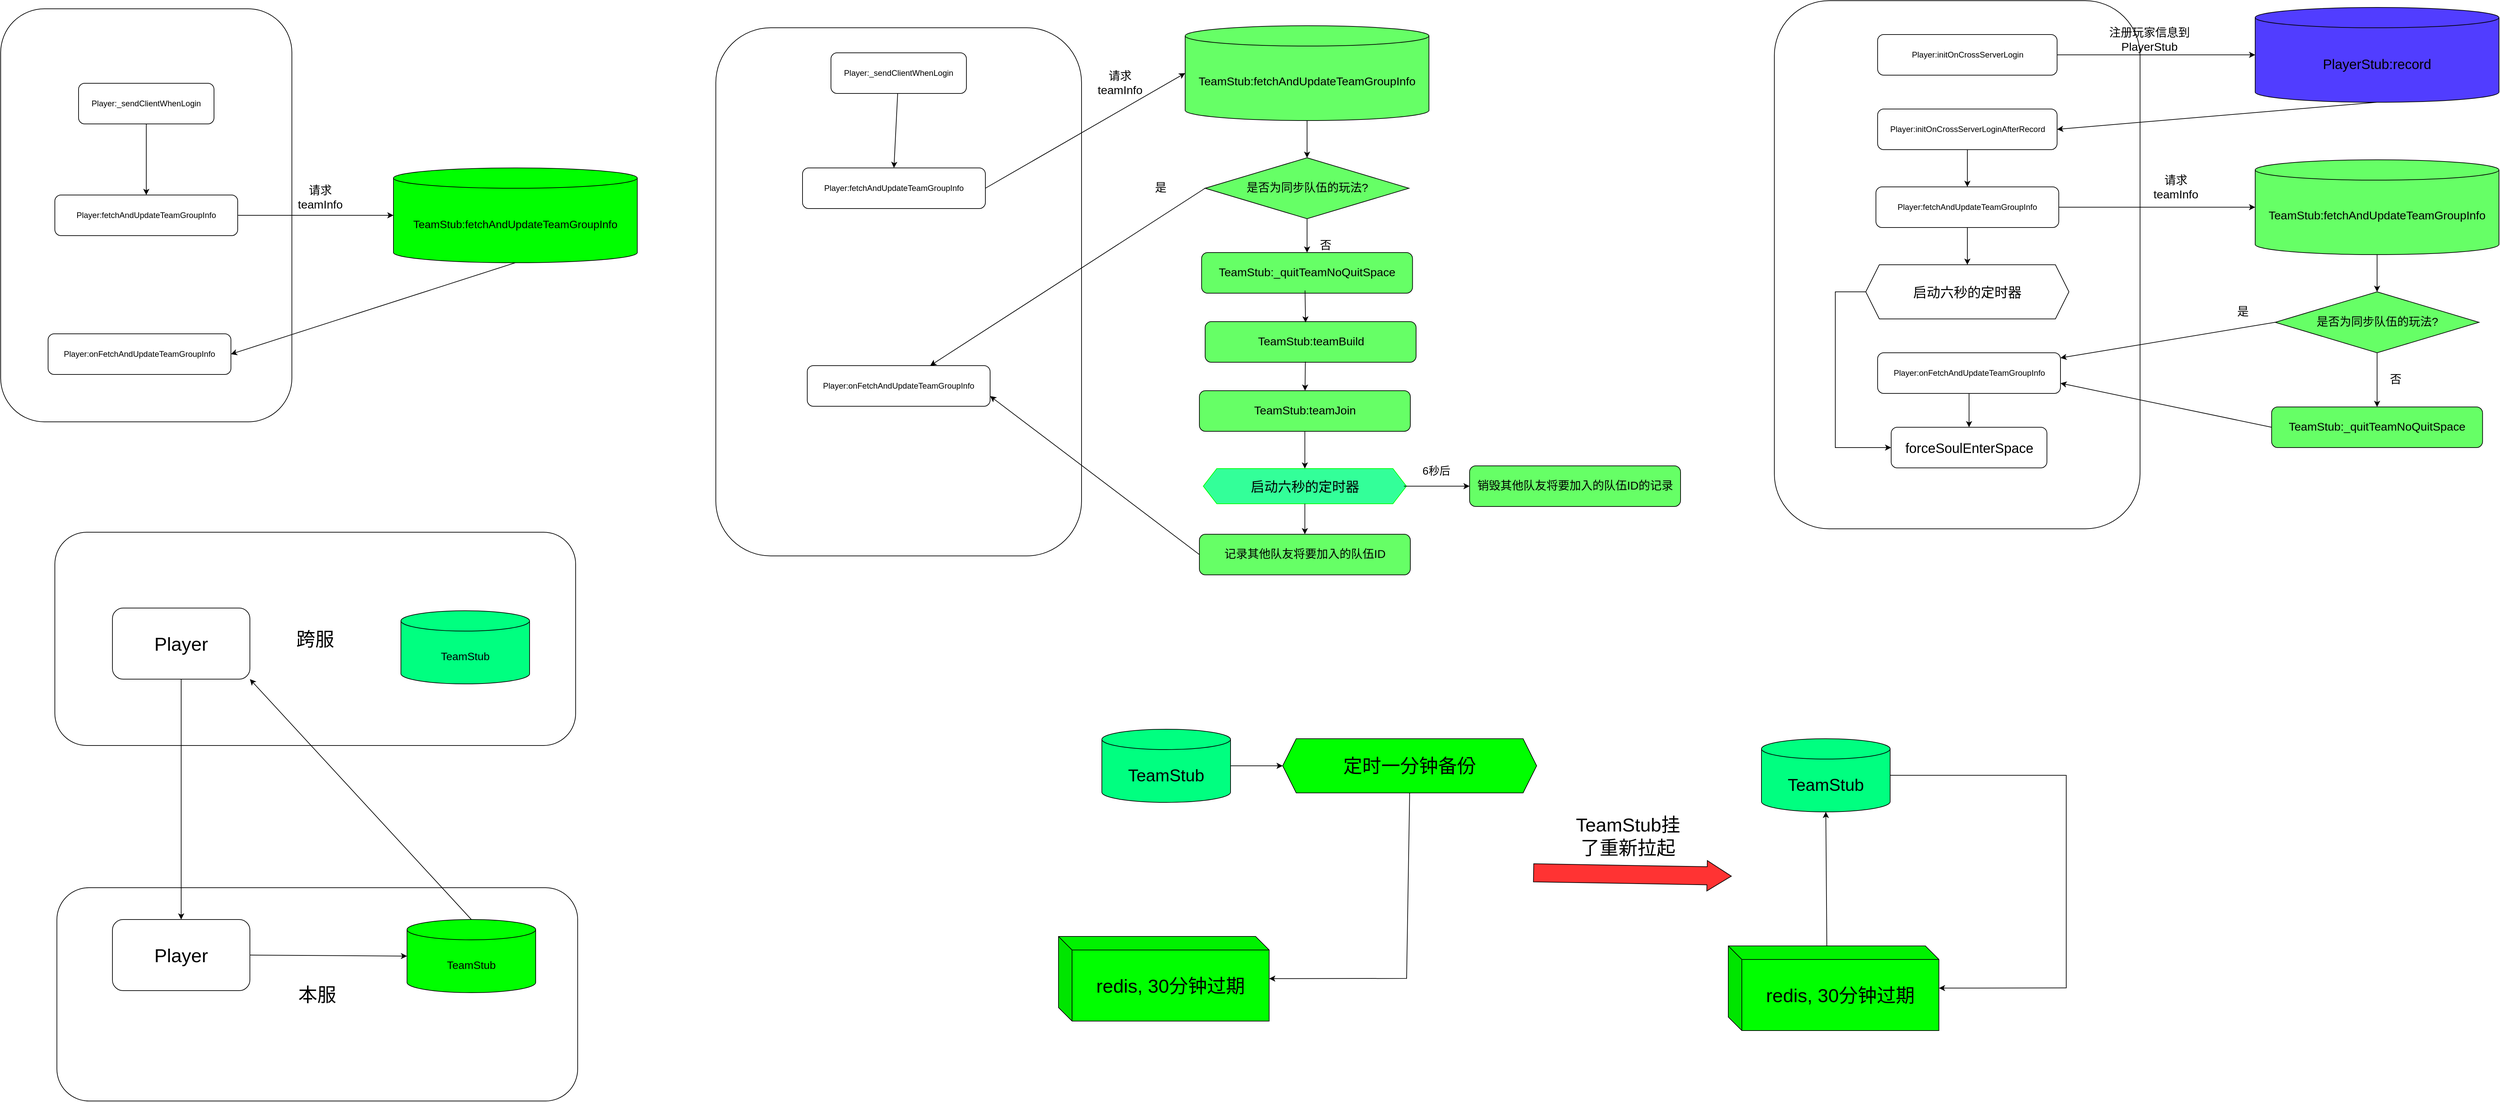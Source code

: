 <mxfile version="20.0.4" type="github">
  <diagram id="rwdfcXLqar5d2yC7gLK0" name="Page-1">
    <mxGraphModel dx="1677" dy="1158" grid="0" gridSize="10" guides="1" tooltips="1" connect="1" arrows="1" fold="1" page="1" pageScale="1" pageWidth="1200" pageHeight="1920" math="0" shadow="0">
      <root>
        <mxCell id="0" />
        <mxCell id="1" parent="0" />
        <mxCell id="VfFvClQi_rvXctgVRvRW-2" value="" style="rounded=1;whiteSpace=wrap;html=1;" vertex="1" parent="1">
          <mxGeometry x="20" y="20" width="430" height="610" as="geometry" />
        </mxCell>
        <mxCell id="VfFvClQi_rvXctgVRvRW-3" value="Player:_sendClientWhenLogin" style="rounded=1;whiteSpace=wrap;html=1;" vertex="1" parent="1">
          <mxGeometry x="135" y="130" width="200" height="60" as="geometry" />
        </mxCell>
        <mxCell id="VfFvClQi_rvXctgVRvRW-6" value="&lt;font style=&quot;font-size: 16px;&quot;&gt;TeamStub:fetchAndUpdateTeamGroupInfo&lt;/font&gt;" style="shape=cylinder3;whiteSpace=wrap;html=1;boundedLbl=1;backgroundOutline=1;size=15;fillColor=#00FF00;" vertex="1" parent="1">
          <mxGeometry x="600" y="255" width="360" height="140" as="geometry" />
        </mxCell>
        <mxCell id="VfFvClQi_rvXctgVRvRW-7" value="Player:onFetchAndUpdateTeamGroupInfo" style="rounded=1;whiteSpace=wrap;html=1;" vertex="1" parent="1">
          <mxGeometry x="90" y="500" width="270" height="60" as="geometry" />
        </mxCell>
        <mxCell id="VfFvClQi_rvXctgVRvRW-10" value="" style="endArrow=classic;html=1;rounded=0;entryX=0;entryY=0.5;entryDx=0;entryDy=0;exitX=1;exitY=0.5;exitDx=0;exitDy=0;entryPerimeter=0;" edge="1" parent="1" source="VfFvClQi_rvXctgVRvRW-5" target="VfFvClQi_rvXctgVRvRW-6">
          <mxGeometry width="50" height="50" relative="1" as="geometry">
            <mxPoint x="380" y="320" as="sourcePoint" />
            <mxPoint x="380" y="390" as="targetPoint" />
          </mxGeometry>
        </mxCell>
        <mxCell id="VfFvClQi_rvXctgVRvRW-11" value="" style="endArrow=classic;html=1;rounded=0;exitX=0.5;exitY=1;exitDx=0;exitDy=0;exitPerimeter=0;entryX=1;entryY=0.5;entryDx=0;entryDy=0;" edge="1" parent="1" source="VfFvClQi_rvXctgVRvRW-6" target="VfFvClQi_rvXctgVRvRW-7">
          <mxGeometry width="50" height="50" relative="1" as="geometry">
            <mxPoint x="520" y="540" as="sourcePoint" />
            <mxPoint x="570" y="490" as="targetPoint" />
          </mxGeometry>
        </mxCell>
        <mxCell id="VfFvClQi_rvXctgVRvRW-5" value="Player:fetchAndUpdateTeamGroupInfo" style="rounded=1;whiteSpace=wrap;html=1;" vertex="1" parent="1">
          <mxGeometry x="100" y="295" width="270" height="60" as="geometry" />
        </mxCell>
        <mxCell id="VfFvClQi_rvXctgVRvRW-17" value="" style="endArrow=classic;html=1;rounded=0;exitX=0.5;exitY=1;exitDx=0;exitDy=0;entryX=0.5;entryY=0;entryDx=0;entryDy=0;" edge="1" parent="1" source="VfFvClQi_rvXctgVRvRW-3" target="VfFvClQi_rvXctgVRvRW-5">
          <mxGeometry width="50" height="50" relative="1" as="geometry">
            <mxPoint x="220" y="250" as="sourcePoint" />
            <mxPoint x="240" y="290" as="targetPoint" />
          </mxGeometry>
        </mxCell>
        <mxCell id="VfFvClQi_rvXctgVRvRW-18" value="" style="rounded=1;whiteSpace=wrap;html=1;" vertex="1" parent="1">
          <mxGeometry x="2639" y="8" width="540" height="780" as="geometry" />
        </mxCell>
        <mxCell id="VfFvClQi_rvXctgVRvRW-19" value="Player:initOnCrossServerLoginAfterRecord" style="rounded=1;whiteSpace=wrap;html=1;" vertex="1" parent="1">
          <mxGeometry x="2791.5" y="168" width="265" height="60" as="geometry" />
        </mxCell>
        <mxCell id="VfFvClQi_rvXctgVRvRW-20" value="&lt;font style=&quot;font-size: 17px;&quot;&gt;TeamStub:fetchAndUpdateTeamGroupInfo&lt;/font&gt;" style="shape=cylinder3;whiteSpace=wrap;html=1;boundedLbl=1;backgroundOutline=1;size=15;fillColor=#66FF66;" vertex="1" parent="1">
          <mxGeometry x="3349" y="243" width="360" height="140" as="geometry" />
        </mxCell>
        <mxCell id="VfFvClQi_rvXctgVRvRW-21" value="Player:onFetchAndUpdateTeamGroupInfo" style="rounded=1;whiteSpace=wrap;html=1;" vertex="1" parent="1">
          <mxGeometry x="2791.5" y="528" width="270" height="60" as="geometry" />
        </mxCell>
        <mxCell id="VfFvClQi_rvXctgVRvRW-22" value="" style="endArrow=classic;html=1;rounded=0;entryX=0;entryY=0.5;entryDx=0;entryDy=0;exitX=1;exitY=0.5;exitDx=0;exitDy=0;entryPerimeter=0;" edge="1" parent="1" source="VfFvClQi_rvXctgVRvRW-24" target="VfFvClQi_rvXctgVRvRW-20">
          <mxGeometry width="50" height="50" relative="1" as="geometry">
            <mxPoint x="3069" y="308" as="sourcePoint" />
            <mxPoint x="3069" y="378" as="targetPoint" />
          </mxGeometry>
        </mxCell>
        <mxCell id="VfFvClQi_rvXctgVRvRW-23" value="" style="endArrow=classic;html=1;rounded=0;exitX=0.5;exitY=1;exitDx=0;exitDy=0;exitPerimeter=0;" edge="1" parent="1" source="VfFvClQi_rvXctgVRvRW-20" target="VfFvClQi_rvXctgVRvRW-45">
          <mxGeometry width="50" height="50" relative="1" as="geometry">
            <mxPoint x="3209" y="528" as="sourcePoint" />
            <mxPoint x="3259" y="478" as="targetPoint" />
          </mxGeometry>
        </mxCell>
        <mxCell id="VfFvClQi_rvXctgVRvRW-24" value="Player:fetchAndUpdateTeamGroupInfo" style="rounded=1;whiteSpace=wrap;html=1;" vertex="1" parent="1">
          <mxGeometry x="2789" y="283" width="270" height="60" as="geometry" />
        </mxCell>
        <mxCell id="VfFvClQi_rvXctgVRvRW-25" value="" style="endArrow=classic;html=1;rounded=0;exitX=0.5;exitY=1;exitDx=0;exitDy=0;entryX=0.5;entryY=0;entryDx=0;entryDy=0;" edge="1" parent="1" source="VfFvClQi_rvXctgVRvRW-19" target="VfFvClQi_rvXctgVRvRW-24">
          <mxGeometry width="50" height="50" relative="1" as="geometry">
            <mxPoint x="2909" y="238" as="sourcePoint" />
            <mxPoint x="2929" y="278" as="targetPoint" />
          </mxGeometry>
        </mxCell>
        <mxCell id="VfFvClQi_rvXctgVRvRW-26" value="&lt;font style=&quot;font-size: 20px;&quot;&gt;PlayerStub:record&lt;/font&gt;" style="shape=cylinder3;whiteSpace=wrap;html=1;boundedLbl=1;backgroundOutline=1;size=15;fillColor=#513DFF;" vertex="1" parent="1">
          <mxGeometry x="3349" y="18" width="360" height="140" as="geometry" />
        </mxCell>
        <mxCell id="VfFvClQi_rvXctgVRvRW-27" value="Player:initOnCrossServerLogin" style="rounded=1;whiteSpace=wrap;html=1;" vertex="1" parent="1">
          <mxGeometry x="2791.5" y="58" width="265" height="60" as="geometry" />
        </mxCell>
        <mxCell id="VfFvClQi_rvXctgVRvRW-28" value="启动六秒的定时器" style="shape=hexagon;perimeter=hexagonPerimeter2;whiteSpace=wrap;html=1;fixedSize=1;fontSize=20;" vertex="1" parent="1">
          <mxGeometry x="2774" y="398" width="300" height="80" as="geometry" />
        </mxCell>
        <mxCell id="VfFvClQi_rvXctgVRvRW-29" value="forceSoulEnterSpace" style="rounded=1;whiteSpace=wrap;html=1;fontSize=20;" vertex="1" parent="1">
          <mxGeometry x="2811.5" y="638" width="230" height="60" as="geometry" />
        </mxCell>
        <mxCell id="VfFvClQi_rvXctgVRvRW-30" value="" style="endArrow=classic;html=1;rounded=0;fontSize=17;entryX=0;entryY=0.5;entryDx=0;entryDy=0;entryPerimeter=0;" edge="1" parent="1" source="VfFvClQi_rvXctgVRvRW-27" target="VfFvClQi_rvXctgVRvRW-26">
          <mxGeometry width="50" height="50" relative="1" as="geometry">
            <mxPoint x="3099" y="88" as="sourcePoint" />
            <mxPoint x="3149" y="38" as="targetPoint" />
          </mxGeometry>
        </mxCell>
        <mxCell id="VfFvClQi_rvXctgVRvRW-32" value="" style="endArrow=classic;html=1;rounded=0;fontSize=17;exitX=0.5;exitY=1;exitDx=0;exitDy=0;exitPerimeter=0;entryX=1;entryY=0.5;entryDx=0;entryDy=0;" edge="1" parent="1" source="VfFvClQi_rvXctgVRvRW-26" target="VfFvClQi_rvXctgVRvRW-19">
          <mxGeometry width="50" height="50" relative="1" as="geometry">
            <mxPoint x="3229" y="228" as="sourcePoint" />
            <mxPoint x="3279" y="178" as="targetPoint" />
          </mxGeometry>
        </mxCell>
        <mxCell id="VfFvClQi_rvXctgVRvRW-33" value="" style="endArrow=classic;html=1;rounded=0;fontSize=17;entryX=0.5;entryY=0;entryDx=0;entryDy=0;exitX=0.5;exitY=1;exitDx=0;exitDy=0;" edge="1" parent="1" source="VfFvClQi_rvXctgVRvRW-24" target="VfFvClQi_rvXctgVRvRW-28">
          <mxGeometry width="50" height="50" relative="1" as="geometry">
            <mxPoint x="2899" y="378" as="sourcePoint" />
            <mxPoint x="2949" y="328" as="targetPoint" />
          </mxGeometry>
        </mxCell>
        <mxCell id="VfFvClQi_rvXctgVRvRW-40" value="" style="endArrow=classic;html=1;rounded=0;fontSize=17;exitX=0.5;exitY=1;exitDx=0;exitDy=0;" edge="1" parent="1" source="VfFvClQi_rvXctgVRvRW-21" target="VfFvClQi_rvXctgVRvRW-29">
          <mxGeometry width="50" height="50" relative="1" as="geometry">
            <mxPoint x="2909" y="648" as="sourcePoint" />
            <mxPoint x="2959" y="598" as="targetPoint" />
          </mxGeometry>
        </mxCell>
        <mxCell id="VfFvClQi_rvXctgVRvRW-41" value="" style="endArrow=classic;html=1;rounded=0;fontSize=17;exitX=0;exitY=0.5;exitDx=0;exitDy=0;entryX=0;entryY=0.5;entryDx=0;entryDy=0;" edge="1" parent="1" source="VfFvClQi_rvXctgVRvRW-28" target="VfFvClQi_rvXctgVRvRW-29">
          <mxGeometry width="50" height="50" relative="1" as="geometry">
            <mxPoint x="2699" y="468" as="sourcePoint" />
            <mxPoint x="2729" y="678" as="targetPoint" />
            <Array as="points">
              <mxPoint x="2729" y="438" />
              <mxPoint x="2729" y="668" />
            </Array>
          </mxGeometry>
        </mxCell>
        <mxCell id="VfFvClQi_rvXctgVRvRW-42" value="请求teamInfo" style="text;html=1;strokeColor=none;fillColor=none;align=center;verticalAlign=middle;whiteSpace=wrap;rounded=0;fontSize=17;" vertex="1" parent="1">
          <mxGeometry x="462" y="284" width="60" height="30" as="geometry" />
        </mxCell>
        <mxCell id="VfFvClQi_rvXctgVRvRW-43" value="注册玩家信息到PlayerStub" style="text;html=1;strokeColor=none;fillColor=none;align=center;verticalAlign=middle;whiteSpace=wrap;rounded=0;fontSize=17;" vertex="1" parent="1">
          <mxGeometry x="3109" y="51" width="168" height="30" as="geometry" />
        </mxCell>
        <mxCell id="VfFvClQi_rvXctgVRvRW-44" value="请求teamInfo" style="text;html=1;strokeColor=none;fillColor=none;align=center;verticalAlign=middle;whiteSpace=wrap;rounded=0;fontSize=17;" vertex="1" parent="1">
          <mxGeometry x="3202" y="269" width="60" height="30" as="geometry" />
        </mxCell>
        <mxCell id="VfFvClQi_rvXctgVRvRW-45" value="是否为同步队伍的玩法?" style="rhombus;whiteSpace=wrap;html=1;fontSize=17;fillColor=#66FF66;" vertex="1" parent="1">
          <mxGeometry x="3378.5" y="438" width="301" height="90" as="geometry" />
        </mxCell>
        <mxCell id="VfFvClQi_rvXctgVRvRW-47" value="TeamStub:_quitTeamNoQuitSpace" style="rounded=1;whiteSpace=wrap;html=1;fontSize=17;fillColor=#66FF66;" vertex="1" parent="1">
          <mxGeometry x="3373.25" y="608" width="311.5" height="60" as="geometry" />
        </mxCell>
        <mxCell id="VfFvClQi_rvXctgVRvRW-48" value="" style="endArrow=classic;html=1;rounded=0;fontSize=17;entryX=0.5;entryY=0;entryDx=0;entryDy=0;exitX=0.5;exitY=1;exitDx=0;exitDy=0;" edge="1" parent="1" source="VfFvClQi_rvXctgVRvRW-45" target="VfFvClQi_rvXctgVRvRW-47">
          <mxGeometry width="50" height="50" relative="1" as="geometry">
            <mxPoint x="3525" y="525" as="sourcePoint" />
            <mxPoint x="3525" y="588" as="targetPoint" />
          </mxGeometry>
        </mxCell>
        <mxCell id="VfFvClQi_rvXctgVRvRW-49" value="" style="endArrow=classic;html=1;rounded=0;fontSize=17;exitX=0;exitY=0.5;exitDx=0;exitDy=0;" edge="1" parent="1" source="VfFvClQi_rvXctgVRvRW-45" target="VfFvClQi_rvXctgVRvRW-21">
          <mxGeometry width="50" height="50" relative="1" as="geometry">
            <mxPoint x="3235" y="532" as="sourcePoint" />
            <mxPoint x="3285" y="482" as="targetPoint" />
          </mxGeometry>
        </mxCell>
        <mxCell id="VfFvClQi_rvXctgVRvRW-50" value="" style="endArrow=classic;html=1;rounded=0;fontSize=17;exitX=0;exitY=0.5;exitDx=0;exitDy=0;entryX=1;entryY=0.75;entryDx=0;entryDy=0;" edge="1" parent="1" source="VfFvClQi_rvXctgVRvRW-47" target="VfFvClQi_rvXctgVRvRW-21">
          <mxGeometry width="50" height="50" relative="1" as="geometry">
            <mxPoint x="3190" y="638" as="sourcePoint" />
            <mxPoint x="3240" y="588" as="targetPoint" />
          </mxGeometry>
        </mxCell>
        <mxCell id="VfFvClQi_rvXctgVRvRW-51" value="否" style="text;html=1;strokeColor=none;fillColor=none;align=center;verticalAlign=middle;whiteSpace=wrap;rounded=0;fontSize=17;" vertex="1" parent="1">
          <mxGeometry x="3533" y="553" width="47" height="30" as="geometry" />
        </mxCell>
        <mxCell id="VfFvClQi_rvXctgVRvRW-52" value="是" style="text;html=1;strokeColor=none;fillColor=none;align=center;verticalAlign=middle;whiteSpace=wrap;rounded=0;fontSize=17;" vertex="1" parent="1">
          <mxGeometry x="3301" y="453" width="60" height="30" as="geometry" />
        </mxCell>
        <mxCell id="VfFvClQi_rvXctgVRvRW-54" value="" style="rounded=1;whiteSpace=wrap;html=1;" vertex="1" parent="1">
          <mxGeometry x="1076" y="48" width="540" height="780" as="geometry" />
        </mxCell>
        <mxCell id="VfFvClQi_rvXctgVRvRW-56" value="&lt;font style=&quot;font-size: 17px;&quot;&gt;TeamStub:fetchAndUpdateTeamGroupInfo&lt;/font&gt;" style="shape=cylinder3;whiteSpace=wrap;html=1;boundedLbl=1;backgroundOutline=1;size=15;fillColor=#66FF66;" vertex="1" parent="1">
          <mxGeometry x="1769" y="45" width="360" height="140" as="geometry" />
        </mxCell>
        <mxCell id="VfFvClQi_rvXctgVRvRW-57" value="Player:onFetchAndUpdateTeamGroupInfo" style="rounded=1;whiteSpace=wrap;html=1;" vertex="1" parent="1">
          <mxGeometry x="1211" y="547" width="270" height="60" as="geometry" />
        </mxCell>
        <mxCell id="VfFvClQi_rvXctgVRvRW-58" value="" style="endArrow=classic;html=1;rounded=0;entryX=0;entryY=0.5;entryDx=0;entryDy=0;exitX=1;exitY=0.5;exitDx=0;exitDy=0;entryPerimeter=0;" edge="1" parent="1" source="VfFvClQi_rvXctgVRvRW-60" target="VfFvClQi_rvXctgVRvRW-56">
          <mxGeometry width="50" height="50" relative="1" as="geometry">
            <mxPoint x="1491" y="251" as="sourcePoint" />
            <mxPoint x="1491" y="321" as="targetPoint" />
          </mxGeometry>
        </mxCell>
        <mxCell id="VfFvClQi_rvXctgVRvRW-59" value="" style="endArrow=classic;html=1;rounded=0;exitX=0.5;exitY=1;exitDx=0;exitDy=0;exitPerimeter=0;" edge="1" parent="1" source="VfFvClQi_rvXctgVRvRW-56" target="VfFvClQi_rvXctgVRvRW-73">
          <mxGeometry width="50" height="50" relative="1" as="geometry">
            <mxPoint x="1629" y="330" as="sourcePoint" />
            <mxPoint x="1679" y="280" as="targetPoint" />
          </mxGeometry>
        </mxCell>
        <mxCell id="VfFvClQi_rvXctgVRvRW-60" value="Player:fetchAndUpdateTeamGroupInfo" style="rounded=1;whiteSpace=wrap;html=1;" vertex="1" parent="1">
          <mxGeometry x="1204" y="255" width="270" height="60" as="geometry" />
        </mxCell>
        <mxCell id="VfFvClQi_rvXctgVRvRW-61" value="" style="endArrow=classic;html=1;rounded=0;entryX=0.5;entryY=0;entryDx=0;entryDy=0;" edge="1" parent="1" source="VfFvClQi_rvXctgVRvRW-80" target="VfFvClQi_rvXctgVRvRW-60">
          <mxGeometry width="50" height="50" relative="1" as="geometry">
            <mxPoint x="1331" y="181" as="sourcePoint" />
            <mxPoint x="1351" y="221" as="targetPoint" />
          </mxGeometry>
        </mxCell>
        <mxCell id="VfFvClQi_rvXctgVRvRW-72" value="请求teamInfo" style="text;html=1;strokeColor=none;fillColor=none;align=center;verticalAlign=middle;whiteSpace=wrap;rounded=0;fontSize=17;" vertex="1" parent="1">
          <mxGeometry x="1643" y="115" width="60" height="30" as="geometry" />
        </mxCell>
        <mxCell id="VfFvClQi_rvXctgVRvRW-73" value="是否为同步队伍的玩法?" style="rhombus;whiteSpace=wrap;html=1;fontSize=17;fillColor=#66FF66;" vertex="1" parent="1">
          <mxGeometry x="1798.5" y="240" width="301" height="90" as="geometry" />
        </mxCell>
        <mxCell id="VfFvClQi_rvXctgVRvRW-74" value="TeamStub:_quitTeamNoQuitSpace" style="rounded=1;whiteSpace=wrap;html=1;fontSize=17;fillColor=#66FF66;" vertex="1" parent="1">
          <mxGeometry x="1793.25" y="380" width="311.5" height="60" as="geometry" />
        </mxCell>
        <mxCell id="VfFvClQi_rvXctgVRvRW-75" value="" style="endArrow=classic;html=1;rounded=0;fontSize=17;entryX=0.5;entryY=0;entryDx=0;entryDy=0;exitX=0.5;exitY=1;exitDx=0;exitDy=0;" edge="1" parent="1" source="VfFvClQi_rvXctgVRvRW-73" target="VfFvClQi_rvXctgVRvRW-74">
          <mxGeometry width="50" height="50" relative="1" as="geometry">
            <mxPoint x="1945" y="327" as="sourcePoint" />
            <mxPoint x="1945" y="390" as="targetPoint" />
          </mxGeometry>
        </mxCell>
        <mxCell id="VfFvClQi_rvXctgVRvRW-76" value="" style="endArrow=classic;html=1;rounded=0;fontSize=17;exitX=0;exitY=0.5;exitDx=0;exitDy=0;" edge="1" parent="1" source="VfFvClQi_rvXctgVRvRW-73" target="VfFvClQi_rvXctgVRvRW-57">
          <mxGeometry width="50" height="50" relative="1" as="geometry">
            <mxPoint x="1657" y="475" as="sourcePoint" />
            <mxPoint x="1707" y="425" as="targetPoint" />
          </mxGeometry>
        </mxCell>
        <mxCell id="VfFvClQi_rvXctgVRvRW-77" value="" style="endArrow=classic;html=1;rounded=0;fontSize=17;entryX=1;entryY=0.75;entryDx=0;entryDy=0;exitX=0;exitY=0.5;exitDx=0;exitDy=0;" edge="1" parent="1" source="VfFvClQi_rvXctgVRvRW-84" target="VfFvClQi_rvXctgVRvRW-57">
          <mxGeometry width="50" height="50" relative="1" as="geometry">
            <mxPoint x="1782" y="716" as="sourcePoint" />
            <mxPoint x="1662" y="531" as="targetPoint" />
          </mxGeometry>
        </mxCell>
        <mxCell id="VfFvClQi_rvXctgVRvRW-78" value="否" style="text;html=1;strokeColor=none;fillColor=none;align=center;verticalAlign=middle;whiteSpace=wrap;rounded=0;fontSize=17;" vertex="1" parent="1">
          <mxGeometry x="1953" y="355" width="47" height="30" as="geometry" />
        </mxCell>
        <mxCell id="VfFvClQi_rvXctgVRvRW-79" value="是" style="text;html=1;strokeColor=none;fillColor=none;align=center;verticalAlign=middle;whiteSpace=wrap;rounded=0;fontSize=17;" vertex="1" parent="1">
          <mxGeometry x="1703" y="270" width="60" height="30" as="geometry" />
        </mxCell>
        <mxCell id="VfFvClQi_rvXctgVRvRW-80" value="Player:_sendClientWhenLogin" style="rounded=1;whiteSpace=wrap;html=1;" vertex="1" parent="1">
          <mxGeometry x="1246" y="85" width="200" height="60" as="geometry" />
        </mxCell>
        <mxCell id="VfFvClQi_rvXctgVRvRW-81" value="TeamStub:teamBuild" style="rounded=1;whiteSpace=wrap;html=1;fontSize=17;fillColor=#66FF66;" vertex="1" parent="1">
          <mxGeometry x="1798.5" y="482" width="311.5" height="60" as="geometry" />
        </mxCell>
        <mxCell id="VfFvClQi_rvXctgVRvRW-82" value="TeamStub:teamJoin" style="rounded=1;whiteSpace=wrap;html=1;fontSize=17;fillColor=#66FF66;" vertex="1" parent="1">
          <mxGeometry x="1790" y="584" width="311.5" height="60" as="geometry" />
        </mxCell>
        <mxCell id="VfFvClQi_rvXctgVRvRW-83" value="启动六秒的定时器" style="shape=hexagon;perimeter=hexagonPerimeter2;whiteSpace=wrap;html=1;fixedSize=1;fontSize=20;strokeColor=#00FF00;fillColor=#33FF99;" vertex="1" parent="1">
          <mxGeometry x="1795.75" y="699" width="300" height="52" as="geometry" />
        </mxCell>
        <mxCell id="VfFvClQi_rvXctgVRvRW-84" value="记录其他队友将要加入的队伍ID" style="rounded=1;whiteSpace=wrap;html=1;fontSize=17;fillColor=#66FF66;" vertex="1" parent="1">
          <mxGeometry x="1790" y="796" width="311.5" height="60" as="geometry" />
        </mxCell>
        <mxCell id="VfFvClQi_rvXctgVRvRW-86" value="" style="endArrow=classic;html=1;rounded=0;fontSize=17;entryX=0.476;entryY=0.022;entryDx=0;entryDy=0;entryPerimeter=0;" edge="1" parent="1" target="VfFvClQi_rvXctgVRvRW-81">
          <mxGeometry width="50" height="50" relative="1" as="geometry">
            <mxPoint x="1946" y="436" as="sourcePoint" />
            <mxPoint x="1959" y="390" as="targetPoint" />
          </mxGeometry>
        </mxCell>
        <mxCell id="VfFvClQi_rvXctgVRvRW-89" value="" style="endArrow=classic;html=1;rounded=0;fontSize=17;exitX=0.475;exitY=0.985;exitDx=0;exitDy=0;exitPerimeter=0;" edge="1" parent="1" source="VfFvClQi_rvXctgVRvRW-81" target="VfFvClQi_rvXctgVRvRW-82">
          <mxGeometry width="50" height="50" relative="1" as="geometry">
            <mxPoint x="1916" y="723" as="sourcePoint" />
            <mxPoint x="1966" y="673" as="targetPoint" />
          </mxGeometry>
        </mxCell>
        <mxCell id="VfFvClQi_rvXctgVRvRW-93" value="" style="endArrow=classic;html=1;rounded=0;fontSize=17;entryX=0.5;entryY=0;entryDx=0;entryDy=0;exitX=0.5;exitY=1;exitDx=0;exitDy=0;" edge="1" parent="1" source="VfFvClQi_rvXctgVRvRW-82" target="VfFvClQi_rvXctgVRvRW-83">
          <mxGeometry width="50" height="50" relative="1" as="geometry">
            <mxPoint x="2109" y="643" as="sourcePoint" />
            <mxPoint x="2159" y="593" as="targetPoint" />
          </mxGeometry>
        </mxCell>
        <mxCell id="VfFvClQi_rvXctgVRvRW-94" value="" style="endArrow=classic;html=1;rounded=0;fontSize=17;exitX=0.5;exitY=1;exitDx=0;exitDy=0;entryX=0.5;entryY=0;entryDx=0;entryDy=0;" edge="1" parent="1" source="VfFvClQi_rvXctgVRvRW-83" target="VfFvClQi_rvXctgVRvRW-84">
          <mxGeometry width="50" height="50" relative="1" as="geometry">
            <mxPoint x="2151" y="717" as="sourcePoint" />
            <mxPoint x="2201" y="667" as="targetPoint" />
          </mxGeometry>
        </mxCell>
        <mxCell id="VfFvClQi_rvXctgVRvRW-97" value="销毁其他队友将要加入的队伍ID的记录" style="rounded=1;whiteSpace=wrap;html=1;fontSize=17;fillColor=#66FF66;" vertex="1" parent="1">
          <mxGeometry x="2189" y="695" width="311.5" height="60" as="geometry" />
        </mxCell>
        <mxCell id="VfFvClQi_rvXctgVRvRW-98" value="" style="endArrow=classic;html=1;rounded=0;fontSize=16;entryX=0;entryY=0.5;entryDx=0;entryDy=0;" edge="1" parent="1" target="VfFvClQi_rvXctgVRvRW-97">
          <mxGeometry width="50" height="50" relative="1" as="geometry">
            <mxPoint x="2092" y="725" as="sourcePoint" />
            <mxPoint x="2139" y="703" as="targetPoint" />
          </mxGeometry>
        </mxCell>
        <mxCell id="VfFvClQi_rvXctgVRvRW-99" value="6秒后" style="text;html=1;strokeColor=none;fillColor=none;align=center;verticalAlign=middle;whiteSpace=wrap;rounded=0;fontSize=16;" vertex="1" parent="1">
          <mxGeometry x="2110" y="687" width="60" height="30" as="geometry" />
        </mxCell>
        <mxCell id="VfFvClQi_rvXctgVRvRW-101" value="&lt;font style=&quot;font-size: 28px;&quot;&gt;跨服&lt;/font&gt;" style="rounded=1;whiteSpace=wrap;html=1;fontSize=16;strokeColor=#000000;fillColor=none;" vertex="1" parent="1">
          <mxGeometry x="100" y="793" width="769" height="315" as="geometry" />
        </mxCell>
        <mxCell id="VfFvClQi_rvXctgVRvRW-102" value="TeamStub" style="shape=cylinder3;whiteSpace=wrap;html=1;boundedLbl=1;backgroundOutline=1;size=15;fontSize=16;strokeColor=#000000;fillColor=#00FF80;" vertex="1" parent="1">
          <mxGeometry x="611" y="909" width="190" height="108" as="geometry" />
        </mxCell>
        <mxCell id="VfFvClQi_rvXctgVRvRW-103" value="&lt;font style=&quot;font-size: 28px;&quot;&gt;本服&lt;/font&gt;" style="rounded=1;whiteSpace=wrap;html=1;fontSize=16;strokeColor=#000000;fillColor=none;" vertex="1" parent="1">
          <mxGeometry x="103" y="1318" width="769" height="315" as="geometry" />
        </mxCell>
        <mxCell id="VfFvClQi_rvXctgVRvRW-104" value="TeamStub" style="shape=cylinder3;whiteSpace=wrap;html=1;boundedLbl=1;backgroundOutline=1;size=15;fontSize=16;strokeColor=#000000;fillColor=#00FF00;" vertex="1" parent="1">
          <mxGeometry x="620" y="1365" width="190" height="108" as="geometry" />
        </mxCell>
        <mxCell id="VfFvClQi_rvXctgVRvRW-105" value="" style="endArrow=classic;html=1;rounded=0;fontSize=28;exitX=0.5;exitY=1;exitDx=0;exitDy=0;entryX=0.5;entryY=0;entryDx=0;entryDy=0;" edge="1" parent="1" source="VfFvClQi_rvXctgVRvRW-106" target="VfFvClQi_rvXctgVRvRW-107">
          <mxGeometry width="50" height="50" relative="1" as="geometry">
            <mxPoint x="412" y="1185" as="sourcePoint" />
            <mxPoint x="462" y="1135" as="targetPoint" />
          </mxGeometry>
        </mxCell>
        <mxCell id="VfFvClQi_rvXctgVRvRW-106" value="Player" style="rounded=1;whiteSpace=wrap;html=1;fontSize=28;strokeColor=#000000;fillColor=none;" vertex="1" parent="1">
          <mxGeometry x="185" y="905" width="203" height="105" as="geometry" />
        </mxCell>
        <mxCell id="VfFvClQi_rvXctgVRvRW-107" value="Player" style="rounded=1;whiteSpace=wrap;html=1;fontSize=28;strokeColor=#000000;fillColor=none;" vertex="1" parent="1">
          <mxGeometry x="185" y="1365" width="203" height="105" as="geometry" />
        </mxCell>
        <mxCell id="VfFvClQi_rvXctgVRvRW-109" value="" style="endArrow=classic;html=1;rounded=0;fontSize=28;exitX=1;exitY=0.5;exitDx=0;exitDy=0;entryX=0;entryY=0.5;entryDx=0;entryDy=0;entryPerimeter=0;" edge="1" parent="1" source="VfFvClQi_rvXctgVRvRW-107" target="VfFvClQi_rvXctgVRvRW-104">
          <mxGeometry width="50" height="50" relative="1" as="geometry">
            <mxPoint x="470" y="1390" as="sourcePoint" />
            <mxPoint x="520" y="1340" as="targetPoint" />
          </mxGeometry>
        </mxCell>
        <mxCell id="VfFvClQi_rvXctgVRvRW-110" value="" style="endArrow=classic;html=1;rounded=0;fontSize=28;exitX=0.5;exitY=0;exitDx=0;exitDy=0;exitPerimeter=0;entryX=1;entryY=1;entryDx=0;entryDy=0;" edge="1" parent="1" source="VfFvClQi_rvXctgVRvRW-104" target="VfFvClQi_rvXctgVRvRW-106">
          <mxGeometry width="50" height="50" relative="1" as="geometry">
            <mxPoint x="570" y="1251" as="sourcePoint" />
            <mxPoint x="620" y="1201" as="targetPoint" />
          </mxGeometry>
        </mxCell>
        <mxCell id="VfFvClQi_rvXctgVRvRW-111" value="&lt;font style=&quot;font-size: 25px;&quot;&gt;TeamStub&lt;/font&gt;" style="shape=cylinder3;whiteSpace=wrap;html=1;boundedLbl=1;backgroundOutline=1;size=15;fontSize=16;strokeColor=#000000;fillColor=#00FF80;" vertex="1" parent="1">
          <mxGeometry x="1646" y="1084" width="190" height="108" as="geometry" />
        </mxCell>
        <mxCell id="VfFvClQi_rvXctgVRvRW-112" value="redis, 30分钟过期" style="shape=cube;whiteSpace=wrap;html=1;boundedLbl=1;backgroundOutline=1;darkOpacity=0.05;darkOpacity2=0.1;fontSize=28;strokeColor=#000000;fillColor=#00FF00;" vertex="1" parent="1">
          <mxGeometry x="1582" y="1390" width="311" height="125" as="geometry" />
        </mxCell>
        <mxCell id="VfFvClQi_rvXctgVRvRW-114" value="定时一分钟备份" style="shape=hexagon;perimeter=hexagonPerimeter2;whiteSpace=wrap;html=1;fixedSize=1;fontSize=28;strokeColor=#000000;fillColor=#00FF00;" vertex="1" parent="1">
          <mxGeometry x="1913" y="1098" width="375" height="80" as="geometry" />
        </mxCell>
        <mxCell id="VfFvClQi_rvXctgVRvRW-115" value="" style="endArrow=classic;html=1;rounded=0;fontSize=28;exitX=0.5;exitY=1;exitDx=0;exitDy=0;" edge="1" parent="1" source="VfFvClQi_rvXctgVRvRW-114" target="VfFvClQi_rvXctgVRvRW-112">
          <mxGeometry width="50" height="50" relative="1" as="geometry">
            <mxPoint x="2056" y="1352" as="sourcePoint" />
            <mxPoint x="2083" y="1512" as="targetPoint" />
            <Array as="points">
              <mxPoint x="2096" y="1452" />
            </Array>
          </mxGeometry>
        </mxCell>
        <mxCell id="VfFvClQi_rvXctgVRvRW-116" value="" style="endArrow=classic;html=1;rounded=0;fontSize=28;entryX=0;entryY=0.5;entryDx=0;entryDy=0;exitX=1;exitY=0.5;exitDx=0;exitDy=0;exitPerimeter=0;" edge="1" parent="1" source="VfFvClQi_rvXctgVRvRW-111" target="VfFvClQi_rvXctgVRvRW-114">
          <mxGeometry width="50" height="50" relative="1" as="geometry">
            <mxPoint x="1896" y="1052" as="sourcePoint" />
            <mxPoint x="1946" y="1002" as="targetPoint" />
          </mxGeometry>
        </mxCell>
        <mxCell id="VfFvClQi_rvXctgVRvRW-117" value="&lt;span style=&quot;font-size: 25px;&quot;&gt;TeamStub&lt;/span&gt;" style="shape=cylinder3;whiteSpace=wrap;html=1;boundedLbl=1;backgroundOutline=1;size=15;fontSize=16;strokeColor=#000000;fillColor=#00FF80;" vertex="1" parent="1">
          <mxGeometry x="2620" y="1098" width="190" height="108" as="geometry" />
        </mxCell>
        <mxCell id="VfFvClQi_rvXctgVRvRW-118" value="redis, 30分钟过期" style="shape=cube;whiteSpace=wrap;html=1;boundedLbl=1;backgroundOutline=1;darkOpacity=0.05;darkOpacity2=0.1;fontSize=28;strokeColor=#000000;fillColor=#00FF00;" vertex="1" parent="1">
          <mxGeometry x="2571" y="1404" width="311" height="125" as="geometry" />
        </mxCell>
        <mxCell id="VfFvClQi_rvXctgVRvRW-120" value="" style="endArrow=classic;html=1;rounded=0;fontSize=28;exitX=1;exitY=0.5;exitDx=0;exitDy=0;exitPerimeter=0;" edge="1" parent="1" source="VfFvClQi_rvXctgVRvRW-117" target="VfFvClQi_rvXctgVRvRW-118">
          <mxGeometry width="50" height="50" relative="1" as="geometry">
            <mxPoint x="3074.5" y="1192" as="sourcePoint" />
            <mxPoint x="3057" y="1526" as="targetPoint" />
            <Array as="points">
              <mxPoint x="3070" y="1152" />
              <mxPoint x="3070" y="1466" />
            </Array>
          </mxGeometry>
        </mxCell>
        <mxCell id="VfFvClQi_rvXctgVRvRW-122" value="" style="endArrow=classic;html=1;rounded=0;fontSize=28;exitX=0;exitY=0;exitDx=145.5;exitDy=0;exitPerimeter=0;entryX=0.5;entryY=1;entryDx=0;entryDy=0;entryPerimeter=0;" edge="1" parent="1" source="VfFvClQi_rvXctgVRvRW-118" target="VfFvClQi_rvXctgVRvRW-117">
          <mxGeometry width="50" height="50" relative="1" as="geometry">
            <mxPoint x="2693" y="1366" as="sourcePoint" />
            <mxPoint x="2743" y="1316" as="targetPoint" />
          </mxGeometry>
        </mxCell>
        <mxCell id="VfFvClQi_rvXctgVRvRW-123" value="" style="shape=flexArrow;endArrow=classic;html=1;rounded=0;fontSize=28;endWidth=17.222;endSize=11.617;width=26.667;fillColor=#FF3333;" edge="1" parent="1">
          <mxGeometry width="50" height="50" relative="1" as="geometry">
            <mxPoint x="2283" y="1296" as="sourcePoint" />
            <mxPoint x="2576" y="1301" as="targetPoint" />
          </mxGeometry>
        </mxCell>
        <mxCell id="VfFvClQi_rvXctgVRvRW-124" value="TeamStub挂了重新拉起" style="text;html=1;strokeColor=none;fillColor=none;align=center;verticalAlign=middle;whiteSpace=wrap;rounded=0;fontSize=28;" vertex="1" parent="1">
          <mxGeometry x="2333" y="1221" width="180" height="42" as="geometry" />
        </mxCell>
      </root>
    </mxGraphModel>
  </diagram>
</mxfile>
